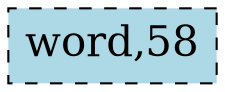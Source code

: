 graph TrieTreeGraph {
word_ [label="word,58"]
word_ [style="filled,dashed",shape=box,fontsize=20.0,fillcolor=lightblue];
}
